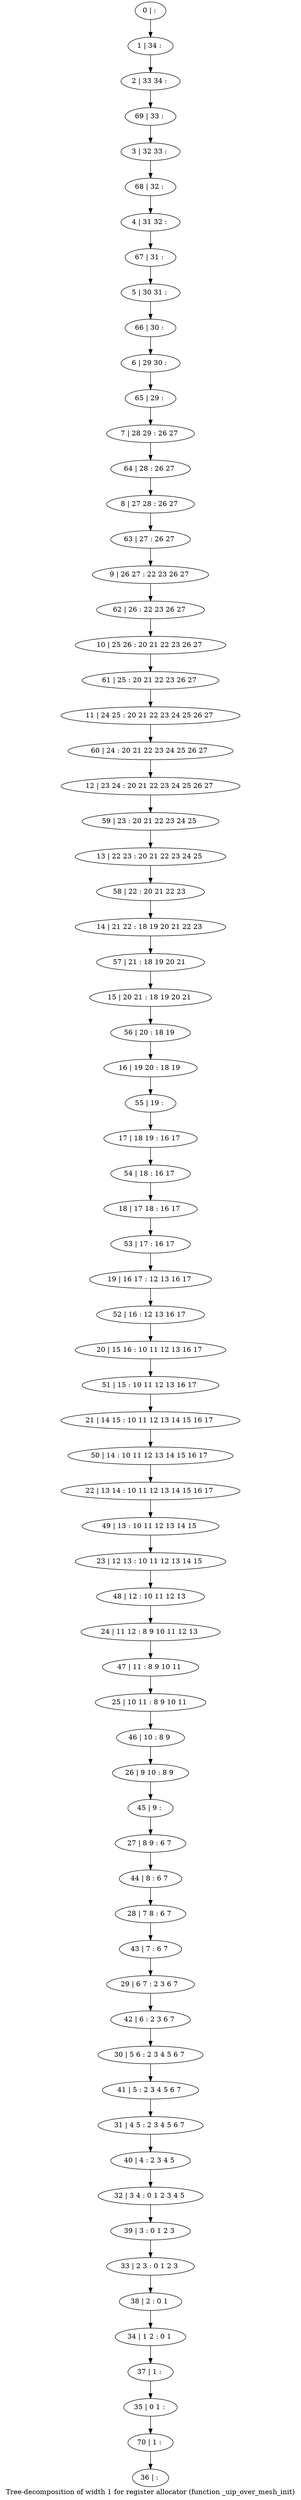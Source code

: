 digraph G {
graph [label="Tree-decomposition of width 1 for register allocator (function _uip_over_mesh_init)"]
0[label="0 | : "];
1[label="1 | 34 : "];
2[label="2 | 33 34 : "];
3[label="3 | 32 33 : "];
4[label="4 | 31 32 : "];
5[label="5 | 30 31 : "];
6[label="6 | 29 30 : "];
7[label="7 | 28 29 : 26 27 "];
8[label="8 | 27 28 : 26 27 "];
9[label="9 | 26 27 : 22 23 26 27 "];
10[label="10 | 25 26 : 20 21 22 23 26 27 "];
11[label="11 | 24 25 : 20 21 22 23 24 25 26 27 "];
12[label="12 | 23 24 : 20 21 22 23 24 25 26 27 "];
13[label="13 | 22 23 : 20 21 22 23 24 25 "];
14[label="14 | 21 22 : 18 19 20 21 22 23 "];
15[label="15 | 20 21 : 18 19 20 21 "];
16[label="16 | 19 20 : 18 19 "];
17[label="17 | 18 19 : 16 17 "];
18[label="18 | 17 18 : 16 17 "];
19[label="19 | 16 17 : 12 13 16 17 "];
20[label="20 | 15 16 : 10 11 12 13 16 17 "];
21[label="21 | 14 15 : 10 11 12 13 14 15 16 17 "];
22[label="22 | 13 14 : 10 11 12 13 14 15 16 17 "];
23[label="23 | 12 13 : 10 11 12 13 14 15 "];
24[label="24 | 11 12 : 8 9 10 11 12 13 "];
25[label="25 | 10 11 : 8 9 10 11 "];
26[label="26 | 9 10 : 8 9 "];
27[label="27 | 8 9 : 6 7 "];
28[label="28 | 7 8 : 6 7 "];
29[label="29 | 6 7 : 2 3 6 7 "];
30[label="30 | 5 6 : 2 3 4 5 6 7 "];
31[label="31 | 4 5 : 2 3 4 5 6 7 "];
32[label="32 | 3 4 : 0 1 2 3 4 5 "];
33[label="33 | 2 3 : 0 1 2 3 "];
34[label="34 | 1 2 : 0 1 "];
35[label="35 | 0 1 : "];
36[label="36 | : "];
37[label="37 | 1 : "];
38[label="38 | 2 : 0 1 "];
39[label="39 | 3 : 0 1 2 3 "];
40[label="40 | 4 : 2 3 4 5 "];
41[label="41 | 5 : 2 3 4 5 6 7 "];
42[label="42 | 6 : 2 3 6 7 "];
43[label="43 | 7 : 6 7 "];
44[label="44 | 8 : 6 7 "];
45[label="45 | 9 : "];
46[label="46 | 10 : 8 9 "];
47[label="47 | 11 : 8 9 10 11 "];
48[label="48 | 12 : 10 11 12 13 "];
49[label="49 | 13 : 10 11 12 13 14 15 "];
50[label="50 | 14 : 10 11 12 13 14 15 16 17 "];
51[label="51 | 15 : 10 11 12 13 16 17 "];
52[label="52 | 16 : 12 13 16 17 "];
53[label="53 | 17 : 16 17 "];
54[label="54 | 18 : 16 17 "];
55[label="55 | 19 : "];
56[label="56 | 20 : 18 19 "];
57[label="57 | 21 : 18 19 20 21 "];
58[label="58 | 22 : 20 21 22 23 "];
59[label="59 | 23 : 20 21 22 23 24 25 "];
60[label="60 | 24 : 20 21 22 23 24 25 26 27 "];
61[label="61 | 25 : 20 21 22 23 26 27 "];
62[label="62 | 26 : 22 23 26 27 "];
63[label="63 | 27 : 26 27 "];
64[label="64 | 28 : 26 27 "];
65[label="65 | 29 : "];
66[label="66 | 30 : "];
67[label="67 | 31 : "];
68[label="68 | 32 : "];
69[label="69 | 33 : "];
70[label="70 | 1 : "];
0->1 ;
1->2 ;
37->35 ;
34->37 ;
38->34 ;
33->38 ;
39->33 ;
32->39 ;
40->32 ;
31->40 ;
41->31 ;
30->41 ;
42->30 ;
29->42 ;
43->29 ;
28->43 ;
44->28 ;
27->44 ;
45->27 ;
26->45 ;
46->26 ;
25->46 ;
47->25 ;
24->47 ;
48->24 ;
23->48 ;
49->23 ;
22->49 ;
50->22 ;
21->50 ;
51->21 ;
20->51 ;
52->20 ;
19->52 ;
53->19 ;
18->53 ;
54->18 ;
17->54 ;
55->17 ;
16->55 ;
56->16 ;
15->56 ;
57->15 ;
14->57 ;
58->14 ;
13->58 ;
59->13 ;
12->59 ;
60->12 ;
11->60 ;
61->11 ;
10->61 ;
62->10 ;
9->62 ;
63->9 ;
8->63 ;
64->8 ;
7->64 ;
65->7 ;
6->65 ;
66->6 ;
5->66 ;
67->5 ;
4->67 ;
68->4 ;
3->68 ;
69->3 ;
2->69 ;
70->36 ;
35->70 ;
}
